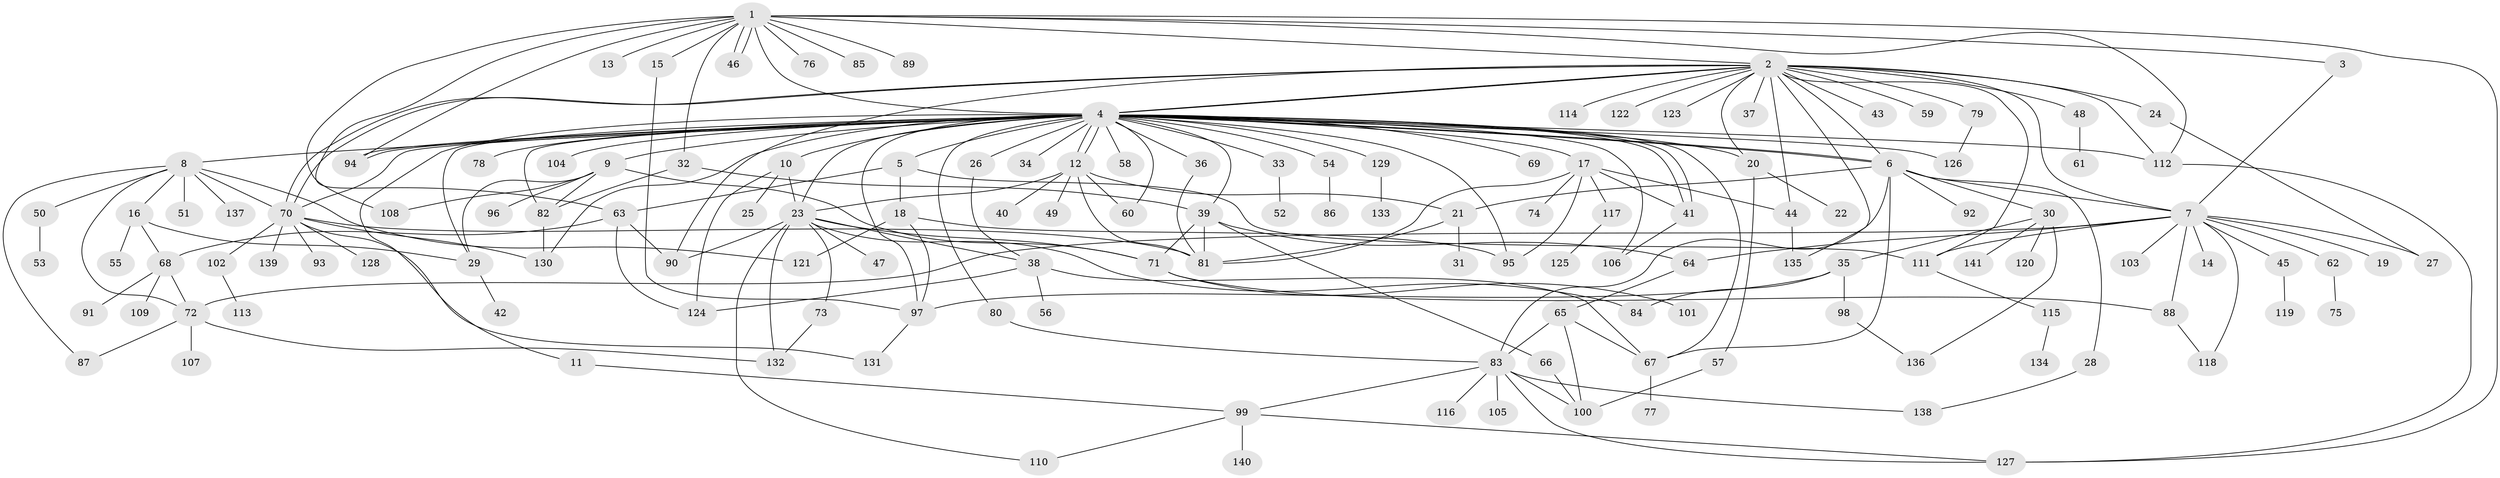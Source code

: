 // Generated by graph-tools (version 1.1) at 2025/14/03/09/25 04:14:26]
// undirected, 141 vertices, 222 edges
graph export_dot {
graph [start="1"]
  node [color=gray90,style=filled];
  1;
  2;
  3;
  4;
  5;
  6;
  7;
  8;
  9;
  10;
  11;
  12;
  13;
  14;
  15;
  16;
  17;
  18;
  19;
  20;
  21;
  22;
  23;
  24;
  25;
  26;
  27;
  28;
  29;
  30;
  31;
  32;
  33;
  34;
  35;
  36;
  37;
  38;
  39;
  40;
  41;
  42;
  43;
  44;
  45;
  46;
  47;
  48;
  49;
  50;
  51;
  52;
  53;
  54;
  55;
  56;
  57;
  58;
  59;
  60;
  61;
  62;
  63;
  64;
  65;
  66;
  67;
  68;
  69;
  70;
  71;
  72;
  73;
  74;
  75;
  76;
  77;
  78;
  79;
  80;
  81;
  82;
  83;
  84;
  85;
  86;
  87;
  88;
  89;
  90;
  91;
  92;
  93;
  94;
  95;
  96;
  97;
  98;
  99;
  100;
  101;
  102;
  103;
  104;
  105;
  106;
  107;
  108;
  109;
  110;
  111;
  112;
  113;
  114;
  115;
  116;
  117;
  118;
  119;
  120;
  121;
  122;
  123;
  124;
  125;
  126;
  127;
  128;
  129;
  130;
  131;
  132;
  133;
  134;
  135;
  136;
  137;
  138;
  139;
  140;
  141;
  1 -- 2;
  1 -- 3;
  1 -- 4;
  1 -- 13;
  1 -- 15;
  1 -- 32;
  1 -- 46;
  1 -- 46;
  1 -- 63;
  1 -- 76;
  1 -- 85;
  1 -- 89;
  1 -- 94;
  1 -- 108;
  1 -- 112;
  1 -- 127;
  2 -- 4;
  2 -- 4;
  2 -- 6;
  2 -- 7;
  2 -- 20;
  2 -- 24;
  2 -- 37;
  2 -- 43;
  2 -- 44;
  2 -- 48;
  2 -- 59;
  2 -- 70;
  2 -- 70;
  2 -- 79;
  2 -- 90;
  2 -- 111;
  2 -- 112;
  2 -- 114;
  2 -- 122;
  2 -- 123;
  2 -- 135;
  3 -- 7;
  4 -- 5;
  4 -- 6;
  4 -- 6;
  4 -- 8;
  4 -- 9;
  4 -- 10;
  4 -- 11;
  4 -- 12;
  4 -- 12;
  4 -- 17;
  4 -- 20;
  4 -- 23;
  4 -- 26;
  4 -- 29;
  4 -- 33;
  4 -- 34;
  4 -- 36;
  4 -- 39;
  4 -- 41;
  4 -- 41;
  4 -- 54;
  4 -- 58;
  4 -- 60;
  4 -- 67;
  4 -- 69;
  4 -- 70;
  4 -- 78;
  4 -- 80;
  4 -- 82;
  4 -- 94;
  4 -- 94;
  4 -- 95;
  4 -- 97;
  4 -- 104;
  4 -- 106;
  4 -- 112;
  4 -- 126;
  4 -- 129;
  4 -- 130;
  5 -- 18;
  5 -- 63;
  5 -- 111;
  6 -- 7;
  6 -- 21;
  6 -- 28;
  6 -- 30;
  6 -- 67;
  6 -- 83;
  6 -- 92;
  7 -- 14;
  7 -- 19;
  7 -- 27;
  7 -- 45;
  7 -- 62;
  7 -- 64;
  7 -- 72;
  7 -- 88;
  7 -- 103;
  7 -- 111;
  7 -- 118;
  8 -- 16;
  8 -- 50;
  8 -- 51;
  8 -- 70;
  8 -- 72;
  8 -- 87;
  8 -- 121;
  8 -- 137;
  9 -- 29;
  9 -- 71;
  9 -- 82;
  9 -- 96;
  9 -- 108;
  10 -- 23;
  10 -- 25;
  10 -- 124;
  11 -- 99;
  12 -- 21;
  12 -- 23;
  12 -- 40;
  12 -- 49;
  12 -- 60;
  12 -- 81;
  15 -- 97;
  16 -- 29;
  16 -- 55;
  16 -- 68;
  17 -- 41;
  17 -- 44;
  17 -- 74;
  17 -- 81;
  17 -- 95;
  17 -- 117;
  18 -- 95;
  18 -- 97;
  18 -- 121;
  20 -- 22;
  20 -- 57;
  21 -- 31;
  21 -- 81;
  23 -- 38;
  23 -- 47;
  23 -- 71;
  23 -- 73;
  23 -- 84;
  23 -- 90;
  23 -- 110;
  23 -- 132;
  24 -- 27;
  26 -- 38;
  28 -- 138;
  29 -- 42;
  30 -- 35;
  30 -- 120;
  30 -- 136;
  30 -- 141;
  32 -- 39;
  32 -- 82;
  33 -- 52;
  35 -- 84;
  35 -- 97;
  35 -- 98;
  36 -- 81;
  38 -- 56;
  38 -- 67;
  38 -- 124;
  39 -- 64;
  39 -- 66;
  39 -- 71;
  39 -- 81;
  41 -- 106;
  44 -- 135;
  45 -- 119;
  48 -- 61;
  50 -- 53;
  54 -- 86;
  57 -- 100;
  62 -- 75;
  63 -- 68;
  63 -- 90;
  63 -- 124;
  64 -- 65;
  65 -- 67;
  65 -- 83;
  65 -- 100;
  66 -- 100;
  67 -- 77;
  68 -- 72;
  68 -- 91;
  68 -- 109;
  70 -- 81;
  70 -- 93;
  70 -- 102;
  70 -- 128;
  70 -- 130;
  70 -- 131;
  70 -- 139;
  71 -- 88;
  71 -- 101;
  72 -- 87;
  72 -- 107;
  72 -- 132;
  73 -- 132;
  79 -- 126;
  80 -- 83;
  82 -- 130;
  83 -- 99;
  83 -- 100;
  83 -- 105;
  83 -- 116;
  83 -- 127;
  83 -- 138;
  88 -- 118;
  97 -- 131;
  98 -- 136;
  99 -- 110;
  99 -- 127;
  99 -- 140;
  102 -- 113;
  111 -- 115;
  112 -- 127;
  115 -- 134;
  117 -- 125;
  129 -- 133;
}
